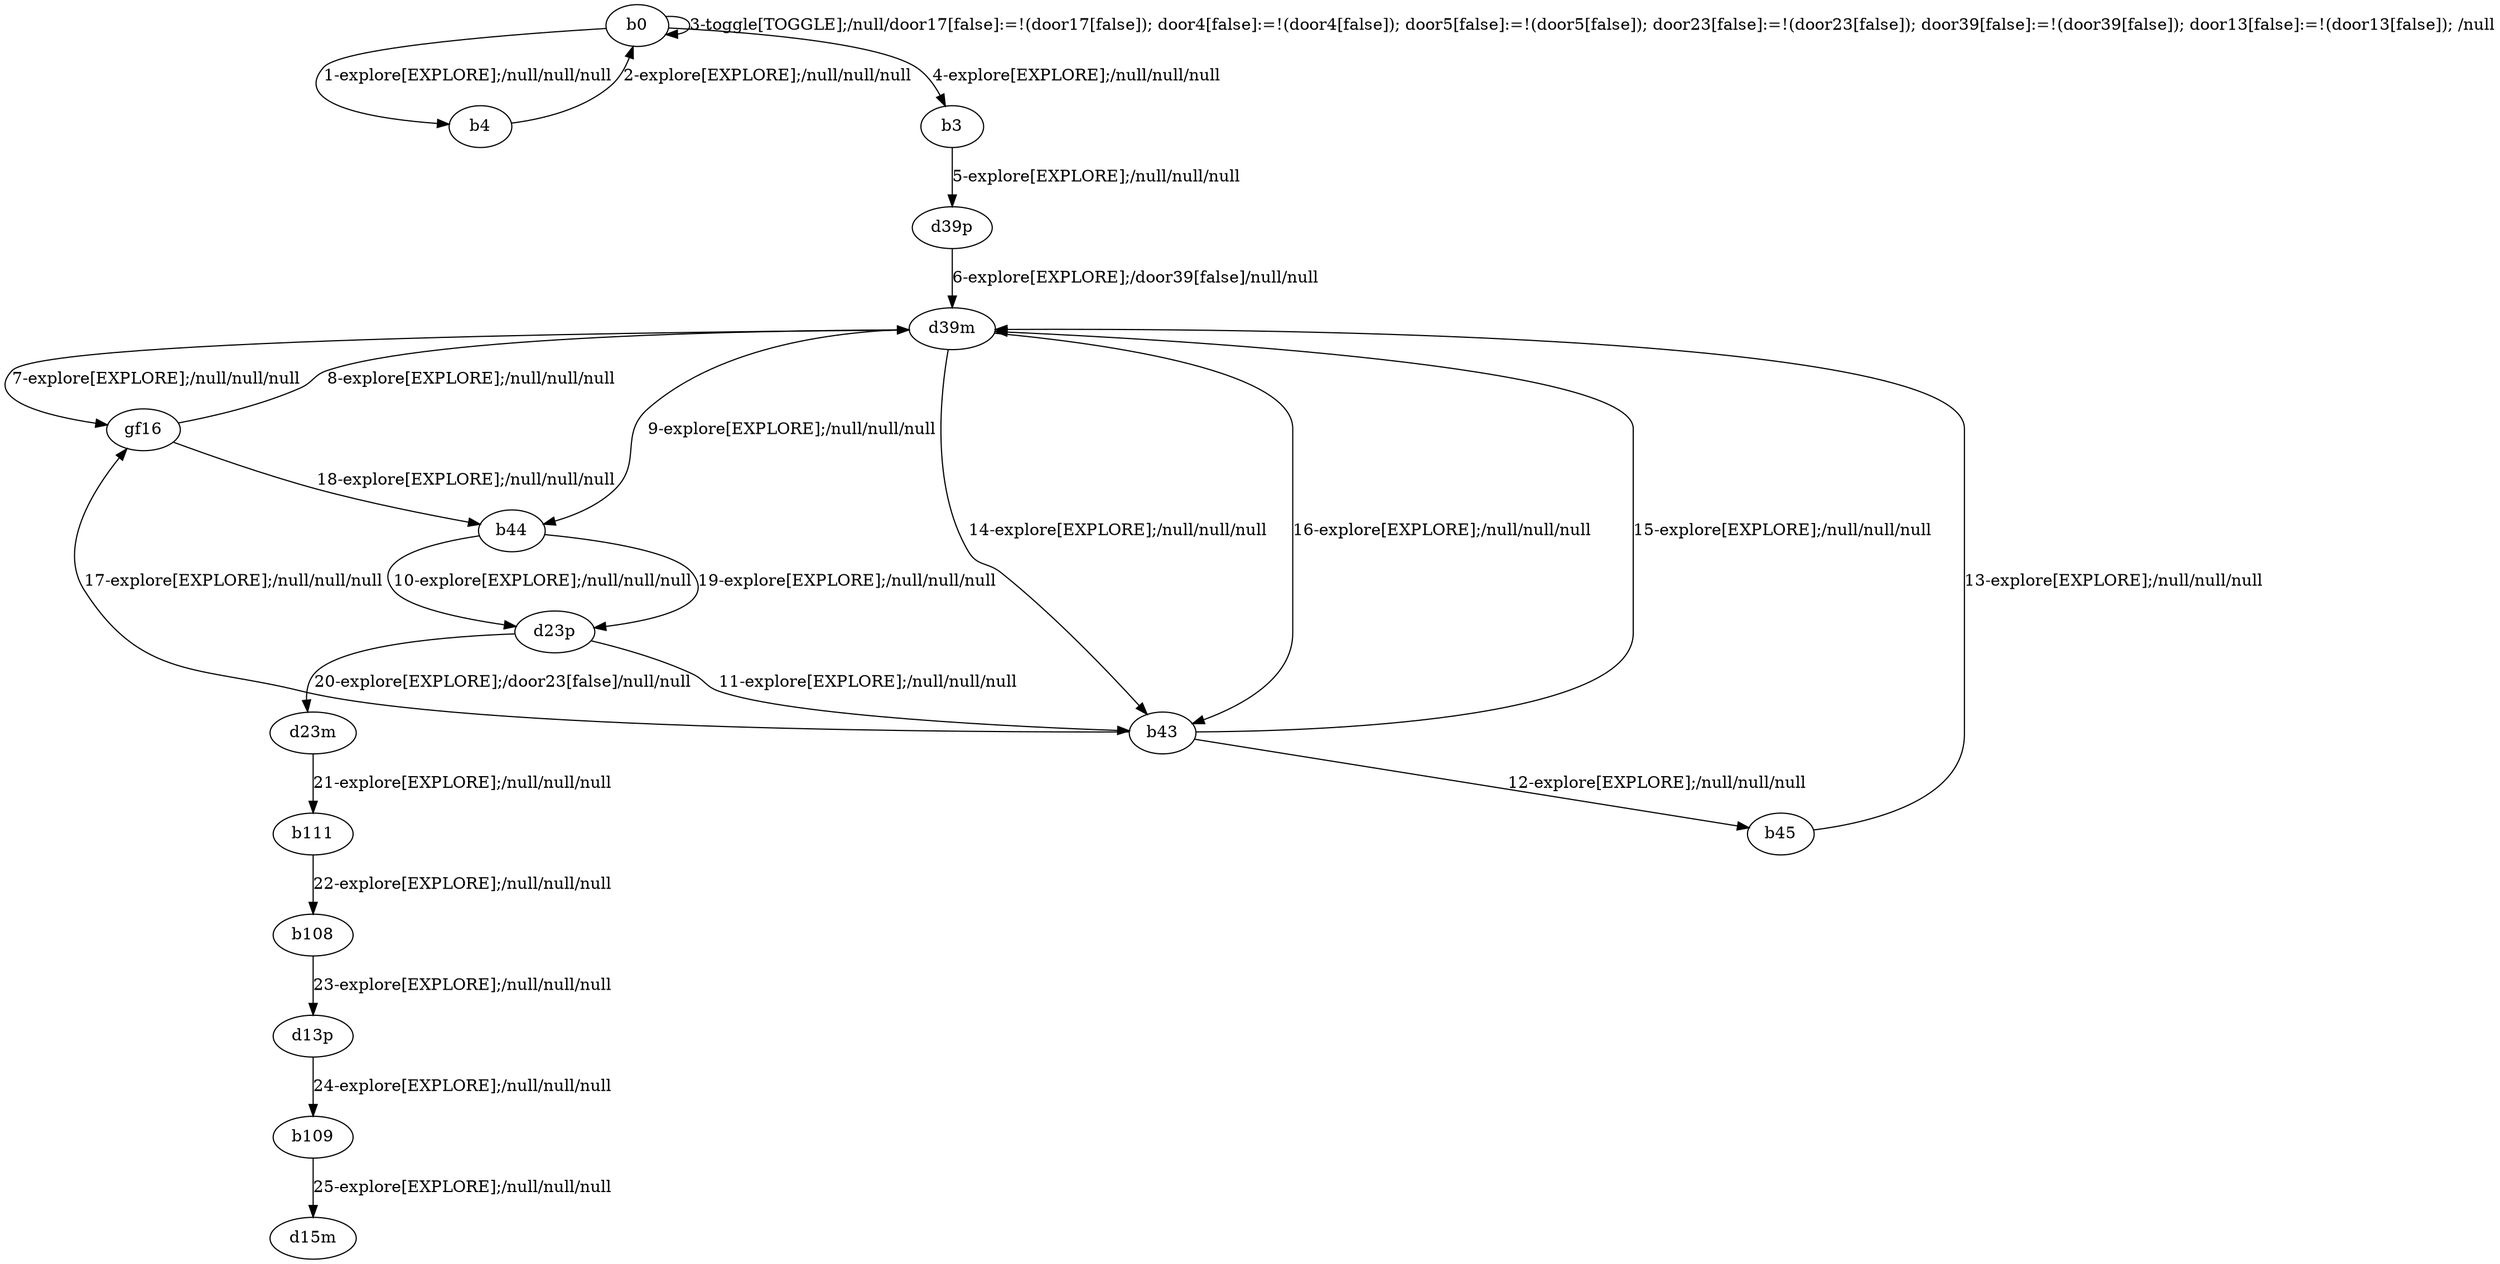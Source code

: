 # Total number of goals covered by this test: 2
# b45 --> d39m
# b43 --> d39m

digraph g {
"b0" -> "b4" [label = "1-explore[EXPLORE];/null/null/null"];
"b4" -> "b0" [label = "2-explore[EXPLORE];/null/null/null"];
"b0" -> "b0" [label = "3-toggle[TOGGLE];/null/door17[false]:=!(door17[false]); door4[false]:=!(door4[false]); door5[false]:=!(door5[false]); door23[false]:=!(door23[false]); door39[false]:=!(door39[false]); door13[false]:=!(door13[false]); /null"];
"b0" -> "b3" [label = "4-explore[EXPLORE];/null/null/null"];
"b3" -> "d39p" [label = "5-explore[EXPLORE];/null/null/null"];
"d39p" -> "d39m" [label = "6-explore[EXPLORE];/door39[false]/null/null"];
"d39m" -> "gf16" [label = "7-explore[EXPLORE];/null/null/null"];
"gf16" -> "d39m" [label = "8-explore[EXPLORE];/null/null/null"];
"d39m" -> "b44" [label = "9-explore[EXPLORE];/null/null/null"];
"b44" -> "d23p" [label = "10-explore[EXPLORE];/null/null/null"];
"d23p" -> "b43" [label = "11-explore[EXPLORE];/null/null/null"];
"b43" -> "b45" [label = "12-explore[EXPLORE];/null/null/null"];
"b45" -> "d39m" [label = "13-explore[EXPLORE];/null/null/null"];
"d39m" -> "b43" [label = "14-explore[EXPLORE];/null/null/null"];
"b43" -> "d39m" [label = "15-explore[EXPLORE];/null/null/null"];
"d39m" -> "b43" [label = "16-explore[EXPLORE];/null/null/null"];
"b43" -> "gf16" [label = "17-explore[EXPLORE];/null/null/null"];
"gf16" -> "b44" [label = "18-explore[EXPLORE];/null/null/null"];
"b44" -> "d23p" [label = "19-explore[EXPLORE];/null/null/null"];
"d23p" -> "d23m" [label = "20-explore[EXPLORE];/door23[false]/null/null"];
"d23m" -> "b111" [label = "21-explore[EXPLORE];/null/null/null"];
"b111" -> "b108" [label = "22-explore[EXPLORE];/null/null/null"];
"b108" -> "d13p" [label = "23-explore[EXPLORE];/null/null/null"];
"d13p" -> "b109" [label = "24-explore[EXPLORE];/null/null/null"];
"b109" -> "d15m" [label = "25-explore[EXPLORE];/null/null/null"];
}
